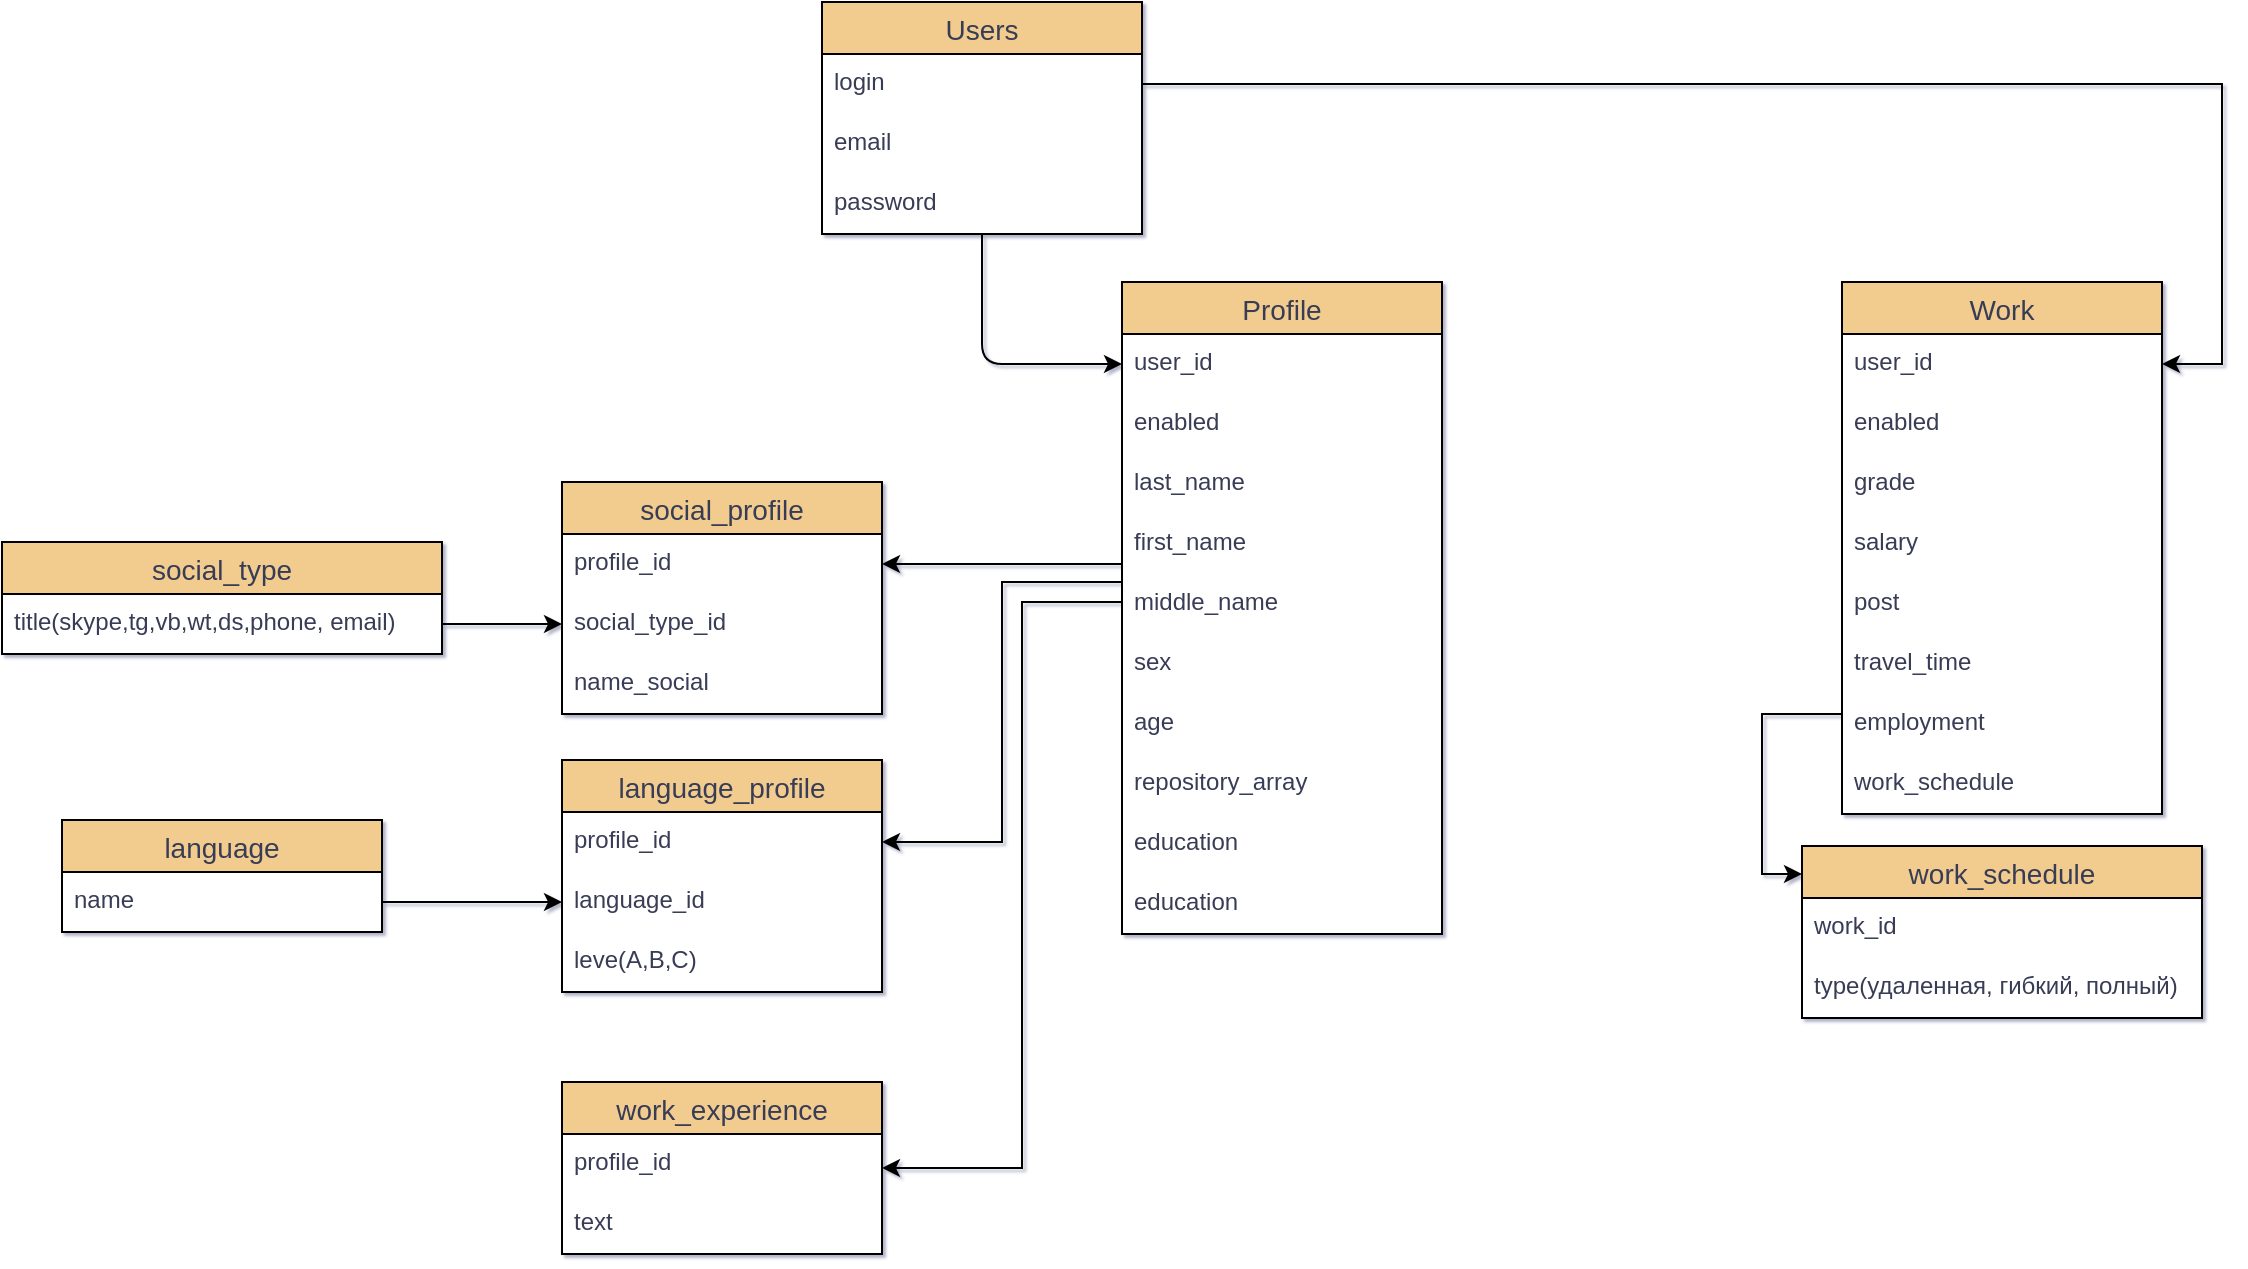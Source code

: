 <mxfile version="15.5.5" type="github">
  <diagram name="Page-1" id="5d7acffa-a066-3a61-03fe-96351882024d">
    <mxGraphModel dx="3073" dy="1852" grid="1" gridSize="10" guides="1" tooltips="1" connect="1" arrows="1" fold="1" page="1" pageScale="1" pageWidth="1400" pageHeight="850" background="#ffffff" math="0" shadow="1">
      <root>
        <mxCell id="0" />
        <mxCell id="1" parent="0" />
        <mxCell id="LsqxkJi_DQNnIr9VJlCt-21" style="edgeStyle=orthogonalEdgeStyle;curved=0;rounded=1;sketch=0;orthogonalLoop=1;jettySize=auto;html=1;shadow=0;fontColor=#393C56;strokeColor=default;fillColor=#F2CC8F;" parent="1" source="LsqxkJi_DQNnIr9VJlCt-1" target="LsqxkJi_DQNnIr9VJlCt-6" edge="1">
          <mxGeometry relative="1" as="geometry" />
        </mxCell>
        <mxCell id="LsqxkJi_DQNnIr9VJlCt-1" value="Users" style="swimlane;fontStyle=0;childLayout=stackLayout;horizontal=1;startSize=26;horizontalStack=0;resizeParent=1;resizeParentMax=0;resizeLast=0;collapsible=1;marginBottom=0;align=center;fontSize=14;rounded=0;shadow=0;sketch=0;fontColor=#393C56;strokeColor=default;fillColor=#F2CC8F;swimlaneFillColor=default;" parent="1" vertex="1">
          <mxGeometry x="40" y="-40" width="160" height="116" as="geometry" />
        </mxCell>
        <mxCell id="LsqxkJi_DQNnIr9VJlCt-2" value="login" style="text;strokeColor=none;fillColor=none;spacingLeft=4;spacingRight=4;overflow=hidden;rotatable=0;points=[[0,0.5],[1,0.5]];portConstraint=eastwest;fontSize=12;rounded=0;shadow=0;sketch=0;fontColor=#393C56;" parent="LsqxkJi_DQNnIr9VJlCt-1" vertex="1">
          <mxGeometry y="26" width="160" height="30" as="geometry" />
        </mxCell>
        <mxCell id="LsqxkJi_DQNnIr9VJlCt-3" value="email" style="text;strokeColor=none;fillColor=none;spacingLeft=4;spacingRight=4;overflow=hidden;rotatable=0;points=[[0,0.5],[1,0.5]];portConstraint=eastwest;fontSize=12;rounded=0;shadow=0;sketch=0;fontColor=#393C56;" parent="LsqxkJi_DQNnIr9VJlCt-1" vertex="1">
          <mxGeometry y="56" width="160" height="30" as="geometry" />
        </mxCell>
        <mxCell id="LsqxkJi_DQNnIr9VJlCt-4" value="password" style="text;strokeColor=none;fillColor=none;spacingLeft=4;spacingRight=4;overflow=hidden;rotatable=0;points=[[0,0.5],[1,0.5]];portConstraint=eastwest;fontSize=12;rounded=0;shadow=0;sketch=0;fontColor=#393C56;" parent="LsqxkJi_DQNnIr9VJlCt-1" vertex="1">
          <mxGeometry y="86" width="160" height="30" as="geometry" />
        </mxCell>
        <mxCell id="bWky5iPX8QZx_0GdieIj-26" style="edgeStyle=orthogonalEdgeStyle;rounded=0;orthogonalLoop=1;jettySize=auto;html=1;entryX=1;entryY=0.5;entryDx=0;entryDy=0;" edge="1" parent="1" source="LsqxkJi_DQNnIr9VJlCt-5" target="bWky5iPX8QZx_0GdieIj-9">
          <mxGeometry relative="1" as="geometry">
            <Array as="points">
              <mxPoint x="160" y="241" />
              <mxPoint x="160" y="241" />
            </Array>
          </mxGeometry>
        </mxCell>
        <mxCell id="bWky5iPX8QZx_0GdieIj-32" style="edgeStyle=orthogonalEdgeStyle;rounded=0;orthogonalLoop=1;jettySize=auto;html=1;entryX=1;entryY=0.5;entryDx=0;entryDy=0;" edge="1" parent="1" source="LsqxkJi_DQNnIr9VJlCt-5" target="bWky5iPX8QZx_0GdieIj-31">
          <mxGeometry relative="1" as="geometry">
            <Array as="points">
              <mxPoint x="130" y="250" />
              <mxPoint x="130" y="380" />
            </Array>
          </mxGeometry>
        </mxCell>
        <mxCell id="bWky5iPX8QZx_0GdieIj-34" style="edgeStyle=orthogonalEdgeStyle;rounded=0;orthogonalLoop=1;jettySize=auto;html=1;entryX=1;entryY=0.5;entryDx=0;entryDy=0;" edge="1" parent="1" source="LsqxkJi_DQNnIr9VJlCt-5" target="bWky5iPX8QZx_0GdieIj-28">
          <mxGeometry relative="1" as="geometry">
            <Array as="points">
              <mxPoint x="140" y="260" />
              <mxPoint x="140" y="543" />
            </Array>
          </mxGeometry>
        </mxCell>
        <mxCell id="LsqxkJi_DQNnIr9VJlCt-5" value="Profile" style="swimlane;fontStyle=0;childLayout=stackLayout;horizontal=1;startSize=26;horizontalStack=0;resizeParent=1;resizeParentMax=0;resizeLast=0;collapsible=1;marginBottom=0;align=center;fontSize=14;rounded=0;shadow=0;sketch=0;fontColor=#393C56;strokeColor=default;fillColor=#F2CC8F;swimlaneFillColor=default;" parent="1" vertex="1">
          <mxGeometry x="190" y="100" width="160" height="326" as="geometry" />
        </mxCell>
        <mxCell id="LsqxkJi_DQNnIr9VJlCt-6" value="user_id" style="text;strokeColor=none;fillColor=none;spacingLeft=4;spacingRight=4;overflow=hidden;rotatable=0;points=[[0,0.5],[1,0.5]];portConstraint=eastwest;fontSize=12;rounded=0;shadow=0;sketch=0;fontColor=#393C56;" parent="LsqxkJi_DQNnIr9VJlCt-5" vertex="1">
          <mxGeometry y="26" width="160" height="30" as="geometry" />
        </mxCell>
        <mxCell id="bWky5iPX8QZx_0GdieIj-35" value="enabled" style="text;strokeColor=none;fillColor=none;spacingLeft=4;spacingRight=4;overflow=hidden;rotatable=0;points=[[0,0.5],[1,0.5]];portConstraint=eastwest;fontSize=12;rounded=0;shadow=0;sketch=0;fontColor=#393C56;" vertex="1" parent="LsqxkJi_DQNnIr9VJlCt-5">
          <mxGeometry y="56" width="160" height="30" as="geometry" />
        </mxCell>
        <mxCell id="LsqxkJi_DQNnIr9VJlCt-7" value="last_name" style="text;strokeColor=none;fillColor=none;spacingLeft=4;spacingRight=4;overflow=hidden;rotatable=0;points=[[0,0.5],[1,0.5]];portConstraint=eastwest;fontSize=12;rounded=0;shadow=0;sketch=0;fontColor=#393C56;" parent="LsqxkJi_DQNnIr9VJlCt-5" vertex="1">
          <mxGeometry y="86" width="160" height="30" as="geometry" />
        </mxCell>
        <mxCell id="LsqxkJi_DQNnIr9VJlCt-8" value="first_name" style="text;strokeColor=none;fillColor=none;spacingLeft=4;spacingRight=4;overflow=hidden;rotatable=0;points=[[0,0.5],[1,0.5]];portConstraint=eastwest;fontSize=12;rounded=0;shadow=0;sketch=0;fontColor=#393C56;" parent="LsqxkJi_DQNnIr9VJlCt-5" vertex="1">
          <mxGeometry y="116" width="160" height="30" as="geometry" />
        </mxCell>
        <mxCell id="LsqxkJi_DQNnIr9VJlCt-22" value="middle_name" style="text;strokeColor=none;fillColor=none;spacingLeft=4;spacingRight=4;overflow=hidden;rotatable=0;points=[[0,0.5],[1,0.5]];portConstraint=eastwest;fontSize=12;rounded=0;shadow=0;sketch=0;fontColor=#393C56;" parent="LsqxkJi_DQNnIr9VJlCt-5" vertex="1">
          <mxGeometry y="146" width="160" height="30" as="geometry" />
        </mxCell>
        <mxCell id="LsqxkJi_DQNnIr9VJlCt-23" value="sex" style="text;strokeColor=none;fillColor=none;spacingLeft=4;spacingRight=4;overflow=hidden;rotatable=0;points=[[0,0.5],[1,0.5]];portConstraint=eastwest;fontSize=12;rounded=0;shadow=0;sketch=0;fontColor=#393C56;" parent="LsqxkJi_DQNnIr9VJlCt-5" vertex="1">
          <mxGeometry y="176" width="160" height="30" as="geometry" />
        </mxCell>
        <mxCell id="LsqxkJi_DQNnIr9VJlCt-24" value="age" style="text;strokeColor=none;fillColor=none;spacingLeft=4;spacingRight=4;overflow=hidden;rotatable=0;points=[[0,0.5],[1,0.5]];portConstraint=eastwest;fontSize=12;rounded=0;shadow=0;sketch=0;fontColor=#393C56;" parent="LsqxkJi_DQNnIr9VJlCt-5" vertex="1">
          <mxGeometry y="206" width="160" height="30" as="geometry" />
        </mxCell>
        <mxCell id="LsqxkJi_DQNnIr9VJlCt-33" value="repository_array" style="text;strokeColor=none;fillColor=none;spacingLeft=4;spacingRight=4;overflow=hidden;rotatable=0;points=[[0,0.5],[1,0.5]];portConstraint=eastwest;fontSize=12;rounded=0;shadow=0;sketch=0;fontColor=#393C56;" parent="LsqxkJi_DQNnIr9VJlCt-5" vertex="1">
          <mxGeometry y="236" width="160" height="30" as="geometry" />
        </mxCell>
        <mxCell id="bWky5iPX8QZx_0GdieIj-15" value="education" style="text;strokeColor=none;fillColor=none;spacingLeft=4;spacingRight=4;overflow=hidden;rotatable=0;points=[[0,0.5],[1,0.5]];portConstraint=eastwest;fontSize=12;rounded=0;shadow=0;sketch=0;fontColor=#393C56;" vertex="1" parent="LsqxkJi_DQNnIr9VJlCt-5">
          <mxGeometry y="266" width="160" height="30" as="geometry" />
        </mxCell>
        <mxCell id="bWky5iPX8QZx_0GdieIj-16" value="education" style="text;strokeColor=none;fillColor=none;spacingLeft=4;spacingRight=4;overflow=hidden;rotatable=0;points=[[0,0.5],[1,0.5]];portConstraint=eastwest;fontSize=12;rounded=0;shadow=0;sketch=0;fontColor=#393C56;" vertex="1" parent="LsqxkJi_DQNnIr9VJlCt-5">
          <mxGeometry y="296" width="160" height="30" as="geometry" />
        </mxCell>
        <mxCell id="bWky5iPX8QZx_0GdieIj-1" value="social_type" style="swimlane;fontStyle=0;childLayout=stackLayout;horizontal=1;startSize=26;horizontalStack=0;resizeParent=1;resizeParentMax=0;resizeLast=0;collapsible=1;marginBottom=0;align=center;fontSize=14;rounded=0;shadow=0;sketch=0;fontColor=#393C56;strokeColor=default;fillColor=#F2CC8F;swimlaneFillColor=default;" vertex="1" parent="1">
          <mxGeometry x="-370" y="230" width="220" height="56" as="geometry" />
        </mxCell>
        <mxCell id="bWky5iPX8QZx_0GdieIj-3" value="title(skype,tg,vb,wt,ds,phone, email)" style="text;strokeColor=none;fillColor=none;spacingLeft=4;spacingRight=4;overflow=hidden;rotatable=0;points=[[0,0.5],[1,0.5]];portConstraint=eastwest;fontSize=12;rounded=0;shadow=0;sketch=0;fontColor=#393C56;" vertex="1" parent="bWky5iPX8QZx_0GdieIj-1">
          <mxGeometry y="26" width="220" height="30" as="geometry" />
        </mxCell>
        <mxCell id="bWky5iPX8QZx_0GdieIj-5" value="social_profile" style="swimlane;fontStyle=0;childLayout=stackLayout;horizontal=1;startSize=26;horizontalStack=0;resizeParent=1;resizeParentMax=0;resizeLast=0;collapsible=1;marginBottom=0;align=center;fontSize=14;rounded=0;shadow=0;sketch=0;fontColor=#393C56;strokeColor=default;fillColor=#F2CC8F;swimlaneFillColor=default;" vertex="1" parent="1">
          <mxGeometry x="-90" y="200" width="160" height="116" as="geometry" />
        </mxCell>
        <mxCell id="bWky5iPX8QZx_0GdieIj-9" value="profile_id" style="text;strokeColor=none;fillColor=none;spacingLeft=4;spacingRight=4;overflow=hidden;rotatable=0;points=[[0,0.5],[1,0.5]];portConstraint=eastwest;fontSize=12;rounded=0;shadow=0;sketch=0;fontColor=#393C56;" vertex="1" parent="bWky5iPX8QZx_0GdieIj-5">
          <mxGeometry y="26" width="160" height="30" as="geometry" />
        </mxCell>
        <mxCell id="bWky5iPX8QZx_0GdieIj-6" value="social_type_id" style="text;strokeColor=none;fillColor=none;spacingLeft=4;spacingRight=4;overflow=hidden;rotatable=0;points=[[0,0.5],[1,0.5]];portConstraint=eastwest;fontSize=12;rounded=0;shadow=0;sketch=0;fontColor=#393C56;" vertex="1" parent="bWky5iPX8QZx_0GdieIj-5">
          <mxGeometry y="56" width="160" height="30" as="geometry" />
        </mxCell>
        <mxCell id="bWky5iPX8QZx_0GdieIj-7" value="name_social" style="text;strokeColor=none;fillColor=none;spacingLeft=4;spacingRight=4;overflow=hidden;rotatable=0;points=[[0,0.5],[1,0.5]];portConstraint=eastwest;fontSize=12;rounded=0;shadow=0;sketch=0;fontColor=#393C56;" vertex="1" parent="bWky5iPX8QZx_0GdieIj-5">
          <mxGeometry y="86" width="160" height="30" as="geometry" />
        </mxCell>
        <mxCell id="bWky5iPX8QZx_0GdieIj-8" style="edgeStyle=orthogonalEdgeStyle;rounded=0;orthogonalLoop=1;jettySize=auto;html=1;exitX=1;exitY=0.5;exitDx=0;exitDy=0;" edge="1" parent="1" source="bWky5iPX8QZx_0GdieIj-3" target="bWky5iPX8QZx_0GdieIj-6">
          <mxGeometry relative="1" as="geometry" />
        </mxCell>
        <mxCell id="bWky5iPX8QZx_0GdieIj-17" value="language" style="swimlane;fontStyle=0;childLayout=stackLayout;horizontal=1;startSize=26;horizontalStack=0;resizeParent=1;resizeParentMax=0;resizeLast=0;collapsible=1;marginBottom=0;align=center;fontSize=14;rounded=0;shadow=0;sketch=0;fontColor=#393C56;strokeColor=default;fillColor=#F2CC8F;swimlaneFillColor=default;" vertex="1" parent="1">
          <mxGeometry x="-340" y="369" width="160" height="56" as="geometry" />
        </mxCell>
        <mxCell id="bWky5iPX8QZx_0GdieIj-18" value="name" style="text;strokeColor=none;fillColor=none;spacingLeft=4;spacingRight=4;overflow=hidden;rotatable=0;points=[[0,0.5],[1,0.5]];portConstraint=eastwest;fontSize=12;rounded=0;shadow=0;sketch=0;fontColor=#393C56;" vertex="1" parent="bWky5iPX8QZx_0GdieIj-17">
          <mxGeometry y="26" width="160" height="30" as="geometry" />
        </mxCell>
        <mxCell id="bWky5iPX8QZx_0GdieIj-21" value="language_profile" style="swimlane;fontStyle=0;childLayout=stackLayout;horizontal=1;startSize=26;horizontalStack=0;resizeParent=1;resizeParentMax=0;resizeLast=0;collapsible=1;marginBottom=0;align=center;fontSize=14;rounded=0;shadow=0;sketch=0;fontColor=#393C56;strokeColor=default;fillColor=#F2CC8F;swimlaneFillColor=default;" vertex="1" parent="1">
          <mxGeometry x="-90" y="339" width="160" height="116" as="geometry" />
        </mxCell>
        <mxCell id="bWky5iPX8QZx_0GdieIj-31" value="profile_id" style="text;strokeColor=none;fillColor=none;spacingLeft=4;spacingRight=4;overflow=hidden;rotatable=0;points=[[0,0.5],[1,0.5]];portConstraint=eastwest;fontSize=12;rounded=0;shadow=0;sketch=0;fontColor=#393C56;" vertex="1" parent="bWky5iPX8QZx_0GdieIj-21">
          <mxGeometry y="26" width="160" height="30" as="geometry" />
        </mxCell>
        <mxCell id="bWky5iPX8QZx_0GdieIj-22" value="language_id" style="text;strokeColor=none;fillColor=none;spacingLeft=4;spacingRight=4;overflow=hidden;rotatable=0;points=[[0,0.5],[1,0.5]];portConstraint=eastwest;fontSize=12;rounded=0;shadow=0;sketch=0;fontColor=#393C56;" vertex="1" parent="bWky5iPX8QZx_0GdieIj-21">
          <mxGeometry y="56" width="160" height="30" as="geometry" />
        </mxCell>
        <mxCell id="bWky5iPX8QZx_0GdieIj-24" value="leve(A,B,C)" style="text;strokeColor=none;fillColor=none;spacingLeft=4;spacingRight=4;overflow=hidden;rotatable=0;points=[[0,0.5],[1,0.5]];portConstraint=eastwest;fontSize=12;rounded=0;shadow=0;sketch=0;fontColor=#393C56;" vertex="1" parent="bWky5iPX8QZx_0GdieIj-21">
          <mxGeometry y="86" width="160" height="30" as="geometry" />
        </mxCell>
        <mxCell id="bWky5iPX8QZx_0GdieIj-23" style="edgeStyle=orthogonalEdgeStyle;rounded=0;orthogonalLoop=1;jettySize=auto;html=1;exitX=1;exitY=0.5;exitDx=0;exitDy=0;" edge="1" parent="1" source="bWky5iPX8QZx_0GdieIj-18" target="bWky5iPX8QZx_0GdieIj-22">
          <mxGeometry relative="1" as="geometry" />
        </mxCell>
        <mxCell id="bWky5iPX8QZx_0GdieIj-28" value="work_experience" style="swimlane;fontStyle=0;childLayout=stackLayout;horizontal=1;startSize=26;horizontalStack=0;resizeParent=1;resizeParentMax=0;resizeLast=0;collapsible=1;marginBottom=0;align=center;fontSize=14;rounded=0;shadow=0;sketch=0;fontColor=#393C56;strokeColor=default;fillColor=#F2CC8F;swimlaneFillColor=default;" vertex="1" parent="1">
          <mxGeometry x="-90" y="500" width="160" height="86" as="geometry" />
        </mxCell>
        <mxCell id="bWky5iPX8QZx_0GdieIj-33" value="profile_id" style="text;strokeColor=none;fillColor=none;spacingLeft=4;spacingRight=4;overflow=hidden;rotatable=0;points=[[0,0.5],[1,0.5]];portConstraint=eastwest;fontSize=12;rounded=0;shadow=0;sketch=0;fontColor=#393C56;" vertex="1" parent="bWky5iPX8QZx_0GdieIj-28">
          <mxGeometry y="26" width="160" height="30" as="geometry" />
        </mxCell>
        <mxCell id="bWky5iPX8QZx_0GdieIj-29" value="text" style="text;strokeColor=none;fillColor=none;spacingLeft=4;spacingRight=4;overflow=hidden;rotatable=0;points=[[0,0.5],[1,0.5]];portConstraint=eastwest;fontSize=12;rounded=0;shadow=0;sketch=0;fontColor=#393C56;" vertex="1" parent="bWky5iPX8QZx_0GdieIj-28">
          <mxGeometry y="56" width="160" height="30" as="geometry" />
        </mxCell>
        <mxCell id="bWky5iPX8QZx_0GdieIj-36" value="Work" style="swimlane;fontStyle=0;childLayout=stackLayout;horizontal=1;startSize=26;horizontalStack=0;resizeParent=1;resizeParentMax=0;resizeLast=0;collapsible=1;marginBottom=0;align=center;fontSize=14;rounded=0;shadow=0;sketch=0;fontColor=#393C56;strokeColor=default;fillColor=#F2CC8F;swimlaneFillColor=default;" vertex="1" parent="1">
          <mxGeometry x="550" y="100" width="160" height="266" as="geometry" />
        </mxCell>
        <mxCell id="bWky5iPX8QZx_0GdieIj-37" value="user_id" style="text;strokeColor=none;fillColor=none;spacingLeft=4;spacingRight=4;overflow=hidden;rotatable=0;points=[[0,0.5],[1,0.5]];portConstraint=eastwest;fontSize=12;rounded=0;shadow=0;sketch=0;fontColor=#393C56;" vertex="1" parent="bWky5iPX8QZx_0GdieIj-36">
          <mxGeometry y="26" width="160" height="30" as="geometry" />
        </mxCell>
        <mxCell id="bWky5iPX8QZx_0GdieIj-59" value="enabled" style="text;strokeColor=none;fillColor=none;spacingLeft=4;spacingRight=4;overflow=hidden;rotatable=0;points=[[0,0.5],[1,0.5]];portConstraint=eastwest;fontSize=12;rounded=0;shadow=0;sketch=0;fontColor=#393C56;" vertex="1" parent="bWky5iPX8QZx_0GdieIj-36">
          <mxGeometry y="56" width="160" height="30" as="geometry" />
        </mxCell>
        <mxCell id="bWky5iPX8QZx_0GdieIj-38" value="grade" style="text;strokeColor=none;fillColor=none;spacingLeft=4;spacingRight=4;overflow=hidden;rotatable=0;points=[[0,0.5],[1,0.5]];portConstraint=eastwest;fontSize=12;rounded=0;shadow=0;sketch=0;fontColor=#393C56;" vertex="1" parent="bWky5iPX8QZx_0GdieIj-36">
          <mxGeometry y="86" width="160" height="30" as="geometry" />
        </mxCell>
        <mxCell id="bWky5iPX8QZx_0GdieIj-39" value="salary" style="text;strokeColor=none;fillColor=none;spacingLeft=4;spacingRight=4;overflow=hidden;rotatable=0;points=[[0,0.5],[1,0.5]];portConstraint=eastwest;fontSize=12;rounded=0;shadow=0;sketch=0;fontColor=#393C56;" vertex="1" parent="bWky5iPX8QZx_0GdieIj-36">
          <mxGeometry y="116" width="160" height="30" as="geometry" />
        </mxCell>
        <mxCell id="bWky5iPX8QZx_0GdieIj-40" value="post" style="text;strokeColor=none;fillColor=none;spacingLeft=4;spacingRight=4;overflow=hidden;rotatable=0;points=[[0,0.5],[1,0.5]];portConstraint=eastwest;fontSize=12;rounded=0;shadow=0;sketch=0;fontColor=#393C56;" vertex="1" parent="bWky5iPX8QZx_0GdieIj-36">
          <mxGeometry y="146" width="160" height="30" as="geometry" />
        </mxCell>
        <mxCell id="bWky5iPX8QZx_0GdieIj-41" value="travel_time" style="text;strokeColor=none;fillColor=none;spacingLeft=4;spacingRight=4;overflow=hidden;rotatable=0;points=[[0,0.5],[1,0.5]];portConstraint=eastwest;fontSize=12;rounded=0;shadow=0;sketch=0;fontColor=#393C56;" vertex="1" parent="bWky5iPX8QZx_0GdieIj-36">
          <mxGeometry y="176" width="160" height="30" as="geometry" />
        </mxCell>
        <mxCell id="bWky5iPX8QZx_0GdieIj-42" value="employment" style="text;strokeColor=none;fillColor=none;spacingLeft=4;spacingRight=4;overflow=hidden;rotatable=0;points=[[0,0.5],[1,0.5]];portConstraint=eastwest;fontSize=12;rounded=0;shadow=0;sketch=0;fontColor=#393C56;" vertex="1" parent="bWky5iPX8QZx_0GdieIj-36">
          <mxGeometry y="206" width="160" height="30" as="geometry" />
        </mxCell>
        <mxCell id="bWky5iPX8QZx_0GdieIj-43" value="work_schedule" style="text;strokeColor=none;fillColor=none;spacingLeft=4;spacingRight=4;overflow=hidden;rotatable=0;points=[[0,0.5],[1,0.5]];portConstraint=eastwest;fontSize=12;rounded=0;shadow=0;sketch=0;fontColor=#393C56;" vertex="1" parent="bWky5iPX8QZx_0GdieIj-36">
          <mxGeometry y="236" width="160" height="30" as="geometry" />
        </mxCell>
        <mxCell id="bWky5iPX8QZx_0GdieIj-47" style="edgeStyle=orthogonalEdgeStyle;rounded=0;orthogonalLoop=1;jettySize=auto;html=1;" edge="1" parent="1" source="LsqxkJi_DQNnIr9VJlCt-2" target="bWky5iPX8QZx_0GdieIj-37">
          <mxGeometry relative="1" as="geometry">
            <Array as="points">
              <mxPoint x="740" y="1" />
              <mxPoint x="740" y="141" />
            </Array>
          </mxGeometry>
        </mxCell>
        <mxCell id="bWky5iPX8QZx_0GdieIj-49" value="work_schedule" style="swimlane;fontStyle=0;childLayout=stackLayout;horizontal=1;startSize=26;horizontalStack=0;resizeParent=1;resizeParentMax=0;resizeLast=0;collapsible=1;marginBottom=0;align=center;fontSize=14;rounded=0;shadow=0;sketch=0;fontColor=#393C56;strokeColor=default;fillColor=#F2CC8F;swimlaneFillColor=default;" vertex="1" parent="1">
          <mxGeometry x="530" y="382" width="200" height="86" as="geometry" />
        </mxCell>
        <mxCell id="bWky5iPX8QZx_0GdieIj-50" value="work_id" style="text;strokeColor=none;fillColor=none;spacingLeft=4;spacingRight=4;overflow=hidden;rotatable=0;points=[[0,0.5],[1,0.5]];portConstraint=eastwest;fontSize=12;rounded=0;shadow=0;sketch=0;fontColor=#393C56;" vertex="1" parent="bWky5iPX8QZx_0GdieIj-49">
          <mxGeometry y="26" width="200" height="30" as="geometry" />
        </mxCell>
        <mxCell id="bWky5iPX8QZx_0GdieIj-51" value="type(удаленная, гибкий, полный)" style="text;strokeColor=none;fillColor=none;spacingLeft=4;spacingRight=4;overflow=hidden;rotatable=0;points=[[0,0.5],[1,0.5]];portConstraint=eastwest;fontSize=12;rounded=0;shadow=0;sketch=0;fontColor=#393C56;" vertex="1" parent="bWky5iPX8QZx_0GdieIj-49">
          <mxGeometry y="56" width="200" height="30" as="geometry" />
        </mxCell>
        <mxCell id="bWky5iPX8QZx_0GdieIj-57" style="edgeStyle=orthogonalEdgeStyle;rounded=0;orthogonalLoop=1;jettySize=auto;html=1;exitX=0;exitY=0.5;exitDx=0;exitDy=0;" edge="1" parent="1" source="bWky5iPX8QZx_0GdieIj-43">
          <mxGeometry relative="1" as="geometry">
            <mxPoint x="530" y="396" as="targetPoint" />
            <Array as="points">
              <mxPoint x="550" y="316" />
              <mxPoint x="510" y="316" />
              <mxPoint x="510" y="396" />
            </Array>
          </mxGeometry>
        </mxCell>
      </root>
    </mxGraphModel>
  </diagram>
</mxfile>
